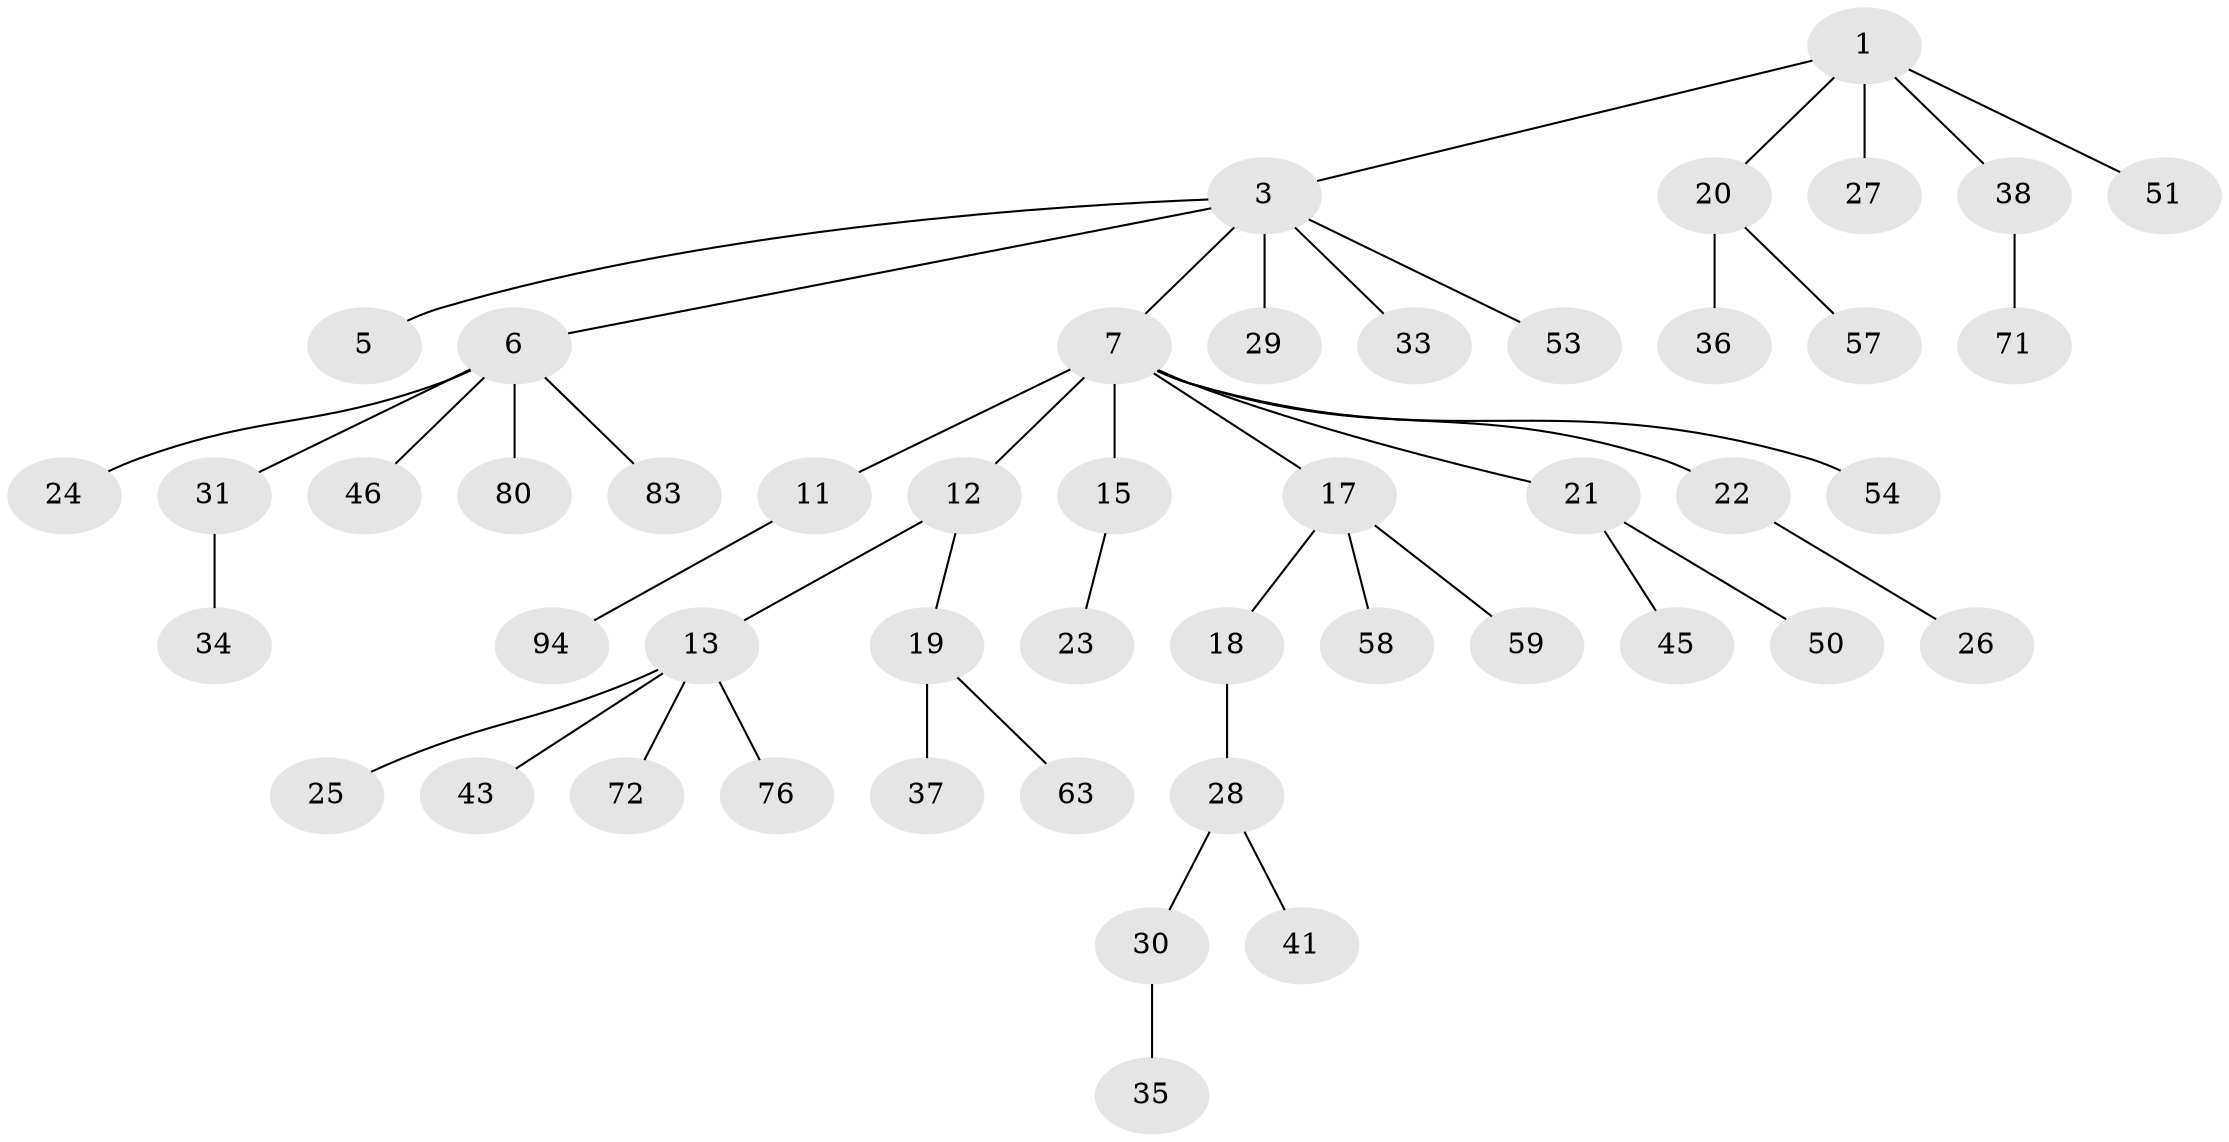 // original degree distribution, {2: 0.23711340206185566, 5: 0.05154639175257732, 4: 0.041237113402061855, 6: 0.020618556701030927, 3: 0.15463917525773196, 1: 0.4948453608247423}
// Generated by graph-tools (version 1.1) at 2025/15/03/09/25 04:15:22]
// undirected, 48 vertices, 47 edges
graph export_dot {
graph [start="1"]
  node [color=gray90,style=filled];
  1 [super="+2"];
  3 [super="+4"];
  5 [super="+32"];
  6 [super="+39+8"];
  7 [super="+9+93+96"];
  11;
  12;
  13 [super="+14+40+60"];
  15 [super="+16"];
  17;
  18;
  19;
  20;
  21;
  22;
  23;
  24 [super="+68+47"];
  25;
  26 [super="+69"];
  27;
  28;
  29;
  30;
  31 [super="+85+67+49"];
  33;
  34 [super="+62+74"];
  35;
  36 [super="+79+48"];
  37;
  38 [super="+44"];
  41 [super="+92+87+56+52"];
  43;
  45;
  46 [super="+65"];
  50 [super="+77"];
  51;
  53;
  54 [super="+84"];
  57 [super="+73"];
  58;
  59 [super="+64+78"];
  63;
  71;
  72;
  76;
  80;
  83;
  94;
  1 -- 20;
  1 -- 51;
  1 -- 3;
  1 -- 38;
  1 -- 27;
  3 -- 5;
  3 -- 6;
  3 -- 29;
  3 -- 33;
  3 -- 53;
  3 -- 7;
  6 -- 46;
  6 -- 80;
  6 -- 24;
  6 -- 83;
  6 -- 31;
  7 -- 11;
  7 -- 15;
  7 -- 17;
  7 -- 21;
  7 -- 54;
  7 -- 22;
  7 -- 12;
  11 -- 94;
  12 -- 13;
  12 -- 19;
  13 -- 43;
  13 -- 25;
  13 -- 76;
  13 -- 72;
  15 -- 23;
  17 -- 18;
  17 -- 58;
  17 -- 59;
  18 -- 28;
  19 -- 37;
  19 -- 63;
  20 -- 36;
  20 -- 57;
  21 -- 45;
  21 -- 50;
  22 -- 26;
  28 -- 30;
  28 -- 41;
  30 -- 35;
  31 -- 34;
  38 -- 71;
}

